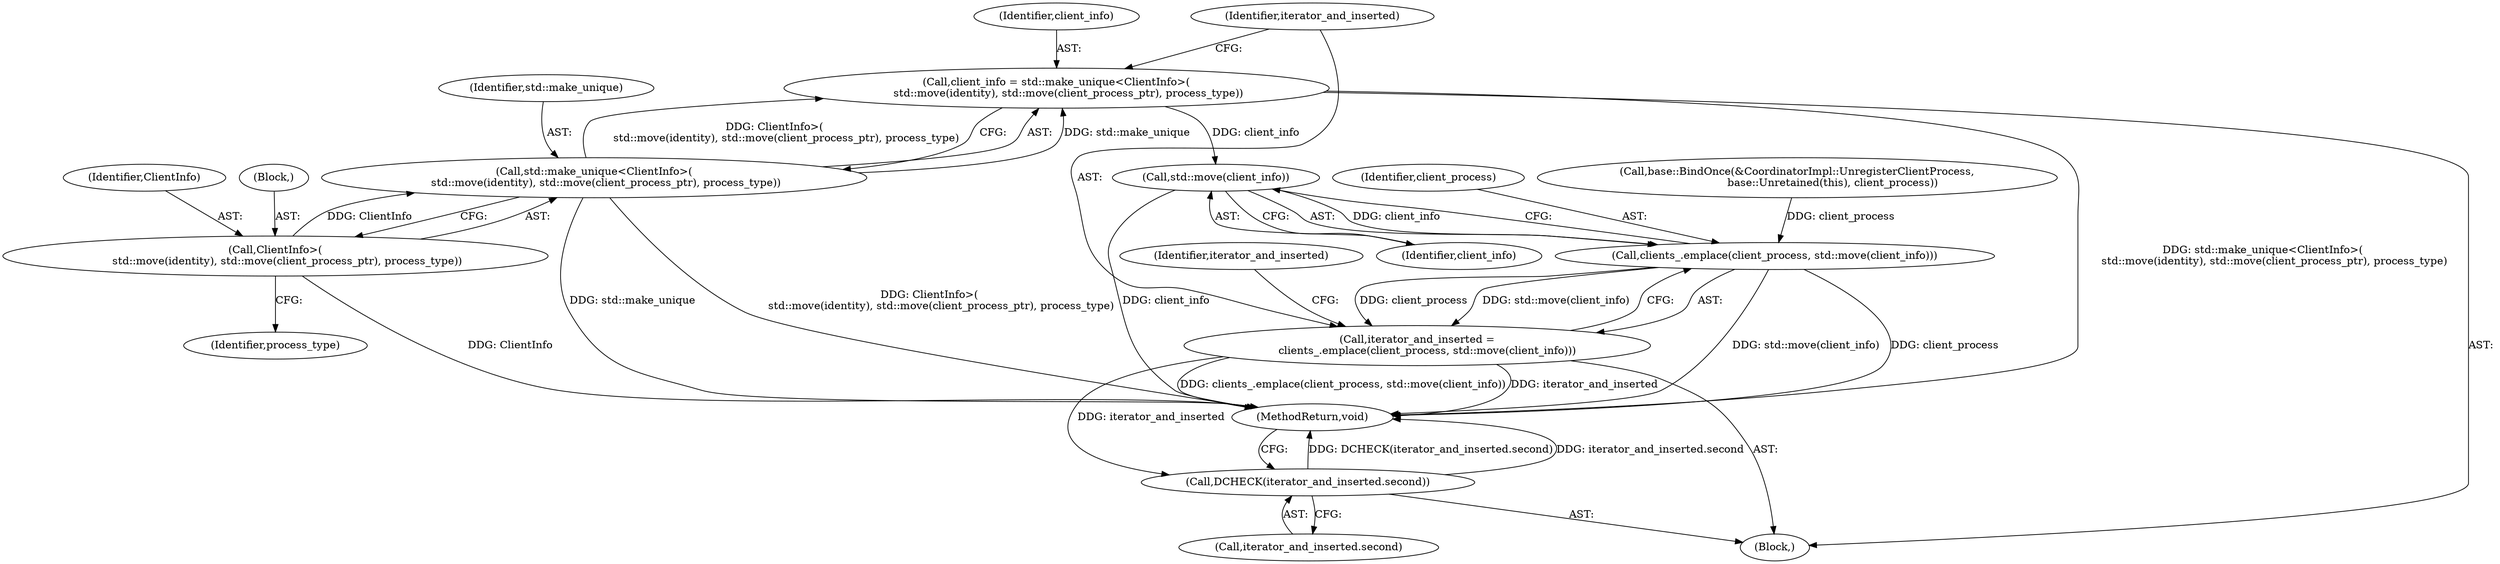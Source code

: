 digraph "0_Chrome_fa76a9f7ef6a028f83f97c181b150ecfd2b13be1_3@API" {
"1000140" [label="(Call,std::move(client_info))"];
"1000122" [label="(Call,client_info = std::make_unique<ClientInfo>(\n       std::move(identity), std::move(client_process_ptr), process_type))"];
"1000124" [label="(Call,std::make_unique<ClientInfo>(\n       std::move(identity), std::move(client_process_ptr), process_type))"];
"1000126" [label="(Call,ClientInfo>(\n       std::move(identity), std::move(client_process_ptr), process_type))"];
"1000138" [label="(Call,clients_.emplace(client_process, std::move(client_info)))"];
"1000136" [label="(Call,iterator_and_inserted =\n      clients_.emplace(client_process, std::move(client_info)))"];
"1000142" [label="(Call,DCHECK(iterator_and_inserted.second))"];
"1000140" [label="(Call,std::move(client_info))"];
"1000144" [label="(Identifier,iterator_and_inserted)"];
"1000111" [label="(Call,base::BindOnce(&CoordinatorImpl::UnregisterClientProcess,\n                     base::Unretained(this), client_process))"];
"1000146" [label="(MethodReturn,void)"];
"1000123" [label="(Identifier,client_info)"];
"1000125" [label="(Identifier,std::make_unique)"];
"1000136" [label="(Call,iterator_and_inserted =\n      clients_.emplace(client_process, std::move(client_info)))"];
"1000134" [label="(Identifier,process_type)"];
"1000122" [label="(Call,client_info = std::make_unique<ClientInfo>(\n       std::move(identity), std::move(client_process_ptr), process_type))"];
"1000139" [label="(Identifier,client_process)"];
"1000128" [label="(Block,)"];
"1000127" [label="(Identifier,ClientInfo)"];
"1000138" [label="(Call,clients_.emplace(client_process, std::move(client_info)))"];
"1000141" [label="(Identifier,client_info)"];
"1000124" [label="(Call,std::make_unique<ClientInfo>(\n       std::move(identity), std::move(client_process_ptr), process_type))"];
"1000137" [label="(Identifier,iterator_and_inserted)"];
"1000143" [label="(Call,iterator_and_inserted.second)"];
"1000103" [label="(Block,)"];
"1000142" [label="(Call,DCHECK(iterator_and_inserted.second))"];
"1000126" [label="(Call,ClientInfo>(\n       std::move(identity), std::move(client_process_ptr), process_type))"];
"1000140" -> "1000138"  [label="AST: "];
"1000140" -> "1000141"  [label="CFG: "];
"1000141" -> "1000140"  [label="AST: "];
"1000138" -> "1000140"  [label="CFG: "];
"1000140" -> "1000146"  [label="DDG: client_info"];
"1000140" -> "1000138"  [label="DDG: client_info"];
"1000122" -> "1000140"  [label="DDG: client_info"];
"1000122" -> "1000103"  [label="AST: "];
"1000122" -> "1000124"  [label="CFG: "];
"1000123" -> "1000122"  [label="AST: "];
"1000124" -> "1000122"  [label="AST: "];
"1000137" -> "1000122"  [label="CFG: "];
"1000122" -> "1000146"  [label="DDG: std::make_unique<ClientInfo>(\n       std::move(identity), std::move(client_process_ptr), process_type)"];
"1000124" -> "1000122"  [label="DDG: std::make_unique"];
"1000124" -> "1000122"  [label="DDG: ClientInfo>(\n       std::move(identity), std::move(client_process_ptr), process_type)"];
"1000124" -> "1000126"  [label="CFG: "];
"1000125" -> "1000124"  [label="AST: "];
"1000126" -> "1000124"  [label="AST: "];
"1000124" -> "1000146"  [label="DDG: std::make_unique"];
"1000124" -> "1000146"  [label="DDG: ClientInfo>(\n       std::move(identity), std::move(client_process_ptr), process_type)"];
"1000126" -> "1000124"  [label="DDG: ClientInfo"];
"1000126" -> "1000134"  [label="CFG: "];
"1000127" -> "1000126"  [label="AST: "];
"1000128" -> "1000126"  [label="AST: "];
"1000126" -> "1000146"  [label="DDG: ClientInfo"];
"1000138" -> "1000136"  [label="AST: "];
"1000139" -> "1000138"  [label="AST: "];
"1000136" -> "1000138"  [label="CFG: "];
"1000138" -> "1000146"  [label="DDG: std::move(client_info)"];
"1000138" -> "1000146"  [label="DDG: client_process"];
"1000138" -> "1000136"  [label="DDG: client_process"];
"1000138" -> "1000136"  [label="DDG: std::move(client_info)"];
"1000111" -> "1000138"  [label="DDG: client_process"];
"1000136" -> "1000103"  [label="AST: "];
"1000137" -> "1000136"  [label="AST: "];
"1000144" -> "1000136"  [label="CFG: "];
"1000136" -> "1000146"  [label="DDG: clients_.emplace(client_process, std::move(client_info))"];
"1000136" -> "1000146"  [label="DDG: iterator_and_inserted"];
"1000136" -> "1000142"  [label="DDG: iterator_and_inserted"];
"1000142" -> "1000103"  [label="AST: "];
"1000142" -> "1000143"  [label="CFG: "];
"1000143" -> "1000142"  [label="AST: "];
"1000146" -> "1000142"  [label="CFG: "];
"1000142" -> "1000146"  [label="DDG: DCHECK(iterator_and_inserted.second)"];
"1000142" -> "1000146"  [label="DDG: iterator_and_inserted.second"];
}
